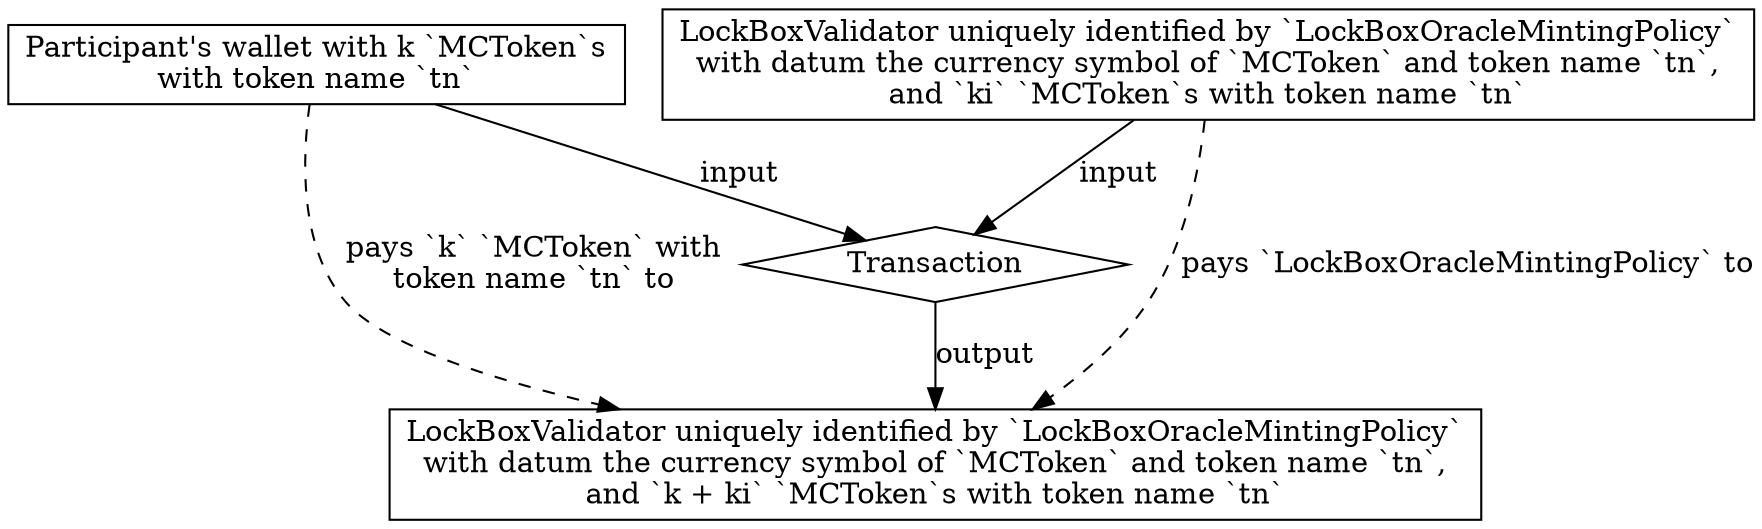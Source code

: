 strict digraph {
  node [shape=record]
  // graph [nodesep="1", ranksep="1"]

  UserWallet [ label = "Participant's wallet with k `MCToken`s\nwith token name `tn`"];
  LockBoxValidator1 [ label = "LockBoxValidator uniquely identified by `LockBoxOracleMintingPolicy`\nwith datum the currency symbol of `MCToken` and token name `tn`,\nand `ki` `MCToken`s with token name `tn`"];
  Transaction [ shape=diamond ];
  LockBoxValidator2 [ label = "LockBoxValidator uniquely identified by `LockBoxOracleMintingPolicy`\nwith datum the currency symbol of `MCToken` and token name `tn`,\nand `k + ki` `MCToken`s with token name `tn`"];

  UserWallet -> Transaction [ label = "input" ];
  LockBoxValidator1 -> Transaction [ label = "input"];
  Transaction -> LockBoxValidator2 [ label = "output"];
  UserWallet -> LockBoxValidator2 [ label = "pays `k` `MCToken` with\ntoken name `tn` to", style=dashed ];
  LockBoxValidator1 -> LockBoxValidator2 [ label = "pays `LockBoxOracleMintingPolicy` to", style=dashed];
}
